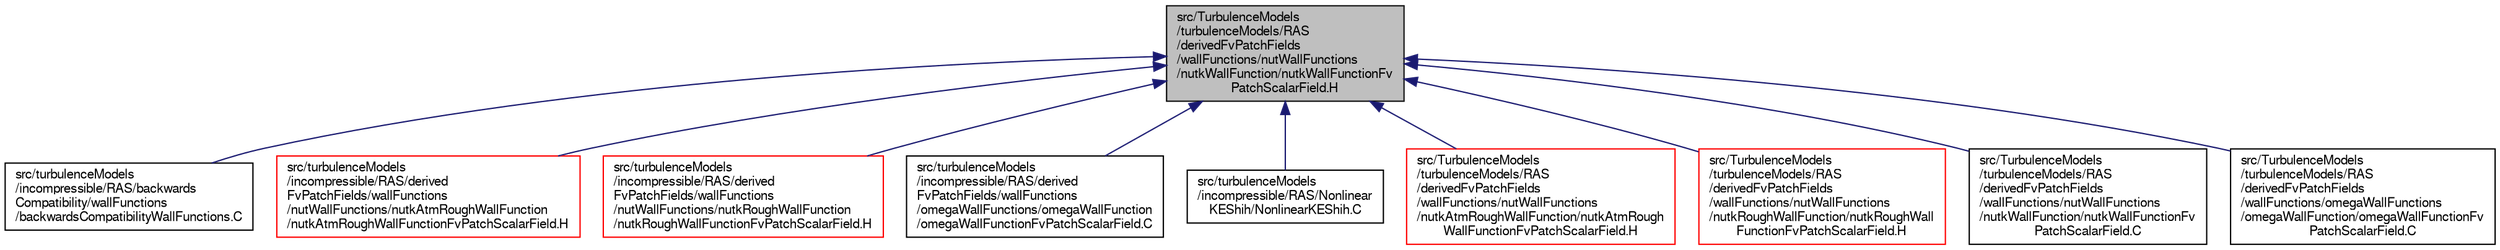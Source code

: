 digraph "src/TurbulenceModels/turbulenceModels/RAS/derivedFvPatchFields/wallFunctions/nutWallFunctions/nutkWallFunction/nutkWallFunctionFvPatchScalarField.H"
{
  bgcolor="transparent";
  edge [fontname="FreeSans",fontsize="10",labelfontname="FreeSans",labelfontsize="10"];
  node [fontname="FreeSans",fontsize="10",shape=record];
  Node2 [label="src/TurbulenceModels\l/turbulenceModels/RAS\l/derivedFvPatchFields\l/wallFunctions/nutWallFunctions\l/nutkWallFunction/nutkWallFunctionFv\lPatchScalarField.H",height=0.2,width=0.4,color="black", fillcolor="grey75", style="filled", fontcolor="black"];
  Node2 -> Node3 [dir="back",color="midnightblue",fontsize="10",style="solid",fontname="FreeSans"];
  Node3 [label="src/turbulenceModels\l/incompressible/RAS/backwards\lCompatibility/wallFunctions\l/backwardsCompatibilityWallFunctions.C",height=0.2,width=0.4,color="black",URL="$a39914.html"];
  Node2 -> Node4 [dir="back",color="midnightblue",fontsize="10",style="solid",fontname="FreeSans"];
  Node4 [label="src/turbulenceModels\l/incompressible/RAS/derived\lFvPatchFields/wallFunctions\l/nutWallFunctions/nutkAtmRoughWallFunction\l/nutkAtmRoughWallFunctionFvPatchScalarField.H",height=0.2,width=0.4,color="red",URL="$a40352.html"];
  Node2 -> Node6 [dir="back",color="midnightblue",fontsize="10",style="solid",fontname="FreeSans"];
  Node6 [label="src/turbulenceModels\l/incompressible/RAS/derived\lFvPatchFields/wallFunctions\l/nutWallFunctions/nutkRoughWallFunction\l/nutkRoughWallFunctionFvPatchScalarField.H",height=0.2,width=0.4,color="red",URL="$a40364.html"];
  Node2 -> Node8 [dir="back",color="midnightblue",fontsize="10",style="solid",fontname="FreeSans"];
  Node8 [label="src/turbulenceModels\l/incompressible/RAS/derived\lFvPatchFields/wallFunctions\l/omegaWallFunctions/omegaWallFunction\l/omegaWallFunctionFvPatchScalarField.C",height=0.2,width=0.4,color="black",URL="$a40088.html"];
  Node2 -> Node9 [dir="back",color="midnightblue",fontsize="10",style="solid",fontname="FreeSans"];
  Node9 [label="src/turbulenceModels\l/incompressible/RAS/Nonlinear\lKEShih/NonlinearKEShih.C",height=0.2,width=0.4,color="black",URL="$a17612.html"];
  Node2 -> Node10 [dir="back",color="midnightblue",fontsize="10",style="solid",fontname="FreeSans"];
  Node10 [label="src/TurbulenceModels\l/turbulenceModels/RAS\l/derivedFvPatchFields\l/wallFunctions/nutWallFunctions\l/nutkAtmRoughWallFunction/nutkAtmRough\lWallFunctionFvPatchScalarField.H",height=0.2,width=0.4,color="red",URL="$a40355.html"];
  Node2 -> Node12 [dir="back",color="midnightblue",fontsize="10",style="solid",fontname="FreeSans"];
  Node12 [label="src/TurbulenceModels\l/turbulenceModels/RAS\l/derivedFvPatchFields\l/wallFunctions/nutWallFunctions\l/nutkRoughWallFunction/nutkRoughWall\lFunctionFvPatchScalarField.H",height=0.2,width=0.4,color="red",URL="$a40367.html"];
  Node2 -> Node14 [dir="back",color="midnightblue",fontsize="10",style="solid",fontname="FreeSans"];
  Node14 [label="src/TurbulenceModels\l/turbulenceModels/RAS\l/derivedFvPatchFields\l/wallFunctions/nutWallFunctions\l/nutkWallFunction/nutkWallFunctionFv\lPatchScalarField.C",height=0.2,width=0.4,color="black",URL="$a40373.html"];
  Node2 -> Node15 [dir="back",color="midnightblue",fontsize="10",style="solid",fontname="FreeSans"];
  Node15 [label="src/TurbulenceModels\l/turbulenceModels/RAS\l/derivedFvPatchFields\l/wallFunctions/omegaWallFunctions\l/omegaWallFunction/omegaWallFunctionFv\lPatchScalarField.C",height=0.2,width=0.4,color="black",URL="$a40091.html"];
}
